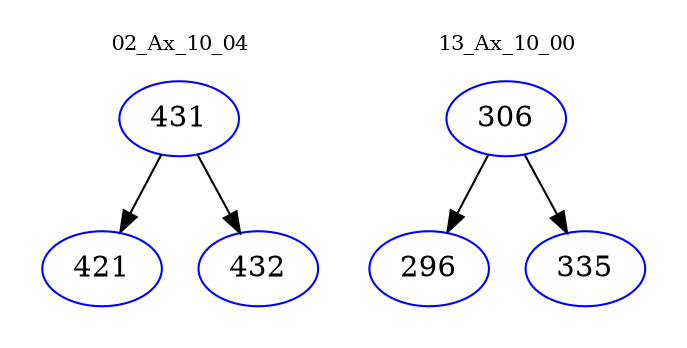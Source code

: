 digraph{
subgraph cluster_0 {
color = white
label = "02_Ax_10_04";
fontsize=10;
T0_431 [label="431", color="blue"]
T0_431 -> T0_421 [color="black"]
T0_421 [label="421", color="blue"]
T0_431 -> T0_432 [color="black"]
T0_432 [label="432", color="blue"]
}
subgraph cluster_1 {
color = white
label = "13_Ax_10_00";
fontsize=10;
T1_306 [label="306", color="blue"]
T1_306 -> T1_296 [color="black"]
T1_296 [label="296", color="blue"]
T1_306 -> T1_335 [color="black"]
T1_335 [label="335", color="blue"]
}
}
